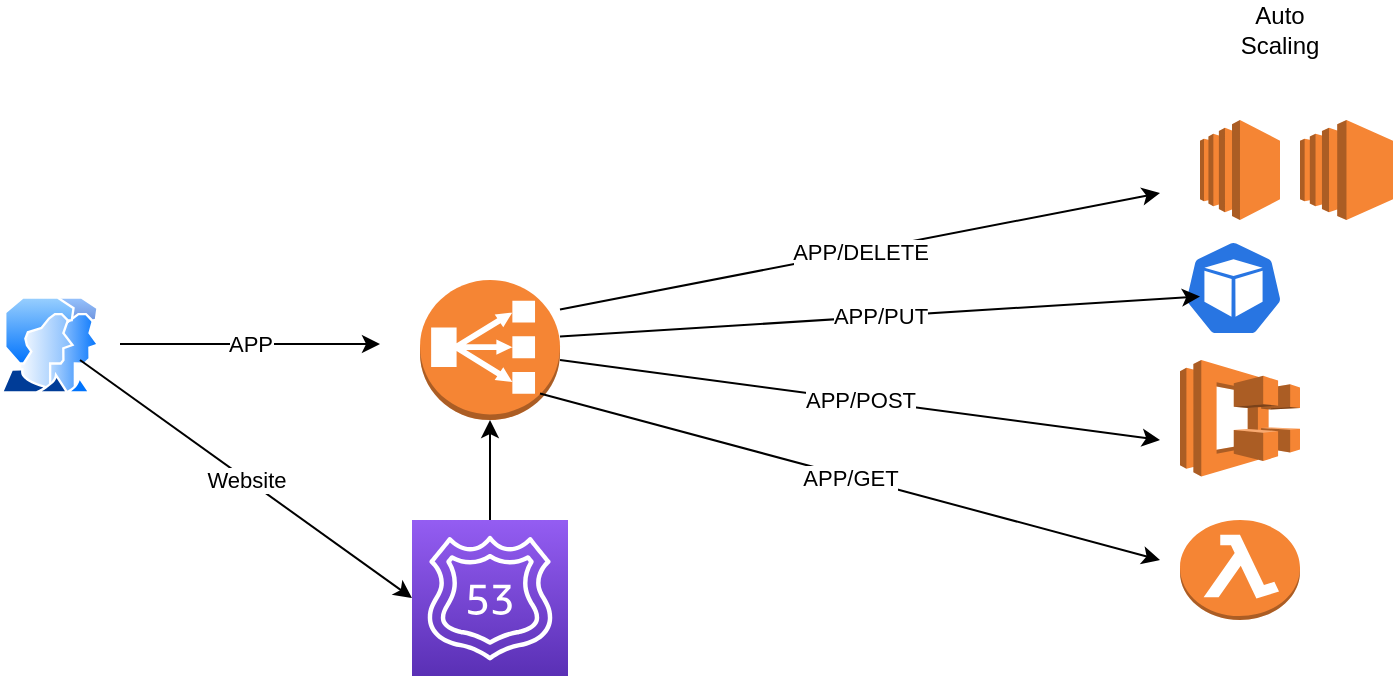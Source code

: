 <mxfile version="20.2.3" type="github">
  <diagram id="V6LxSPuGkYbUzcCR-6h-" name="Page-1">
    <mxGraphModel dx="946" dy="645" grid="1" gridSize="10" guides="1" tooltips="1" connect="1" arrows="1" fold="1" page="1" pageScale="1" pageWidth="850" pageHeight="1100" math="0" shadow="0">
      <root>
        <mxCell id="0" />
        <mxCell id="1" parent="0" />
        <mxCell id="ryJT62KqQmYXrAtAmDXM-1" value="" style="aspect=fixed;perimeter=ellipsePerimeter;html=1;align=center;shadow=0;dashed=0;spacingTop=3;image;image=img/lib/active_directory/user_accounts.svg;" vertex="1" parent="1">
          <mxGeometry x="50" y="348.25" width="50" height="48.5" as="geometry" />
        </mxCell>
        <mxCell id="ryJT62KqQmYXrAtAmDXM-2" value="" style="outlineConnect=0;dashed=0;verticalLabelPosition=bottom;verticalAlign=top;align=center;html=1;shape=mxgraph.aws3.classic_load_balancer;fillColor=#F58534;gradientColor=none;" vertex="1" parent="1">
          <mxGeometry x="260" y="340" width="70" height="70" as="geometry" />
        </mxCell>
        <mxCell id="ryJT62KqQmYXrAtAmDXM-3" value="" style="outlineConnect=0;dashed=0;verticalLabelPosition=bottom;verticalAlign=top;align=center;html=1;shape=mxgraph.aws3.ec2;fillColor=#F58534;gradientColor=none;" vertex="1" parent="1">
          <mxGeometry x="650" y="260" width="40" height="50" as="geometry" />
        </mxCell>
        <mxCell id="ryJT62KqQmYXrAtAmDXM-4" value="" style="outlineConnect=0;dashed=0;verticalLabelPosition=bottom;verticalAlign=top;align=center;html=1;shape=mxgraph.aws3.ecs;fillColor=#F58534;gradientColor=none;" vertex="1" parent="1">
          <mxGeometry x="640" y="380" width="60" height="58.25" as="geometry" />
        </mxCell>
        <mxCell id="ryJT62KqQmYXrAtAmDXM-5" value="" style="outlineConnect=0;dashed=0;verticalLabelPosition=bottom;verticalAlign=top;align=center;html=1;shape=mxgraph.aws3.lambda_function;fillColor=#F58534;gradientColor=none;" vertex="1" parent="1">
          <mxGeometry x="640" y="460" width="60" height="50" as="geometry" />
        </mxCell>
        <mxCell id="ryJT62KqQmYXrAtAmDXM-6" value="" style="sketch=0;html=1;dashed=0;whitespace=wrap;fillColor=#2875E2;strokeColor=#ffffff;points=[[0.005,0.63,0],[0.1,0.2,0],[0.9,0.2,0],[0.5,0,0],[0.995,0.63,0],[0.72,0.99,0],[0.5,1,0],[0.28,0.99,0]];shape=mxgraph.kubernetes.icon;prIcon=pod" vertex="1" parent="1">
          <mxGeometry x="641.75" y="320" width="50" height="48" as="geometry" />
        </mxCell>
        <mxCell id="ryJT62KqQmYXrAtAmDXM-9" value="" style="endArrow=classic;html=1;rounded=0;" edge="1" parent="1">
          <mxGeometry relative="1" as="geometry">
            <mxPoint x="330" y="368.25" as="sourcePoint" />
            <mxPoint x="650" y="348.25" as="targetPoint" />
          </mxGeometry>
        </mxCell>
        <mxCell id="ryJT62KqQmYXrAtAmDXM-10" value="APP/PUT" style="edgeLabel;resizable=0;html=1;align=center;verticalAlign=middle;" connectable="0" vertex="1" parent="ryJT62KqQmYXrAtAmDXM-9">
          <mxGeometry relative="1" as="geometry" />
        </mxCell>
        <mxCell id="ryJT62KqQmYXrAtAmDXM-11" value="" style="endArrow=classic;html=1;rounded=0;" edge="1" parent="1">
          <mxGeometry relative="1" as="geometry">
            <mxPoint x="320" y="396.75" as="sourcePoint" />
            <mxPoint x="630" y="480" as="targetPoint" />
          </mxGeometry>
        </mxCell>
        <mxCell id="ryJT62KqQmYXrAtAmDXM-12" value="APP/GET" style="edgeLabel;resizable=0;html=1;align=center;verticalAlign=middle;" connectable="0" vertex="1" parent="ryJT62KqQmYXrAtAmDXM-11">
          <mxGeometry relative="1" as="geometry" />
        </mxCell>
        <mxCell id="ryJT62KqQmYXrAtAmDXM-13" value="" style="endArrow=classic;html=1;rounded=0;" edge="1" parent="1">
          <mxGeometry relative="1" as="geometry">
            <mxPoint x="330" y="380" as="sourcePoint" />
            <mxPoint x="630" y="420" as="targetPoint" />
          </mxGeometry>
        </mxCell>
        <mxCell id="ryJT62KqQmYXrAtAmDXM-14" value="APP/POST" style="edgeLabel;resizable=0;html=1;align=center;verticalAlign=middle;" connectable="0" vertex="1" parent="ryJT62KqQmYXrAtAmDXM-13">
          <mxGeometry relative="1" as="geometry" />
        </mxCell>
        <mxCell id="ryJT62KqQmYXrAtAmDXM-15" value="" style="endArrow=classic;html=1;rounded=0;" edge="1" parent="1">
          <mxGeometry relative="1" as="geometry">
            <mxPoint x="330" y="354.75" as="sourcePoint" />
            <mxPoint x="630" y="296.5" as="targetPoint" />
          </mxGeometry>
        </mxCell>
        <mxCell id="ryJT62KqQmYXrAtAmDXM-16" value="APP/DELETE" style="edgeLabel;resizable=0;html=1;align=center;verticalAlign=middle;" connectable="0" vertex="1" parent="ryJT62KqQmYXrAtAmDXM-15">
          <mxGeometry relative="1" as="geometry" />
        </mxCell>
        <mxCell id="ryJT62KqQmYXrAtAmDXM-17" value="" style="outlineConnect=0;dashed=0;verticalLabelPosition=bottom;verticalAlign=top;align=center;html=1;shape=mxgraph.aws3.ec2;fillColor=#F58534;gradientColor=none;" vertex="1" parent="1">
          <mxGeometry x="700" y="260" width="46.5" height="50" as="geometry" />
        </mxCell>
        <mxCell id="ryJT62KqQmYXrAtAmDXM-18" value="" style="endArrow=classic;html=1;rounded=0;" edge="1" parent="1">
          <mxGeometry relative="1" as="geometry">
            <mxPoint x="110" y="372" as="sourcePoint" />
            <mxPoint x="240" y="372" as="targetPoint" />
          </mxGeometry>
        </mxCell>
        <mxCell id="ryJT62KqQmYXrAtAmDXM-19" value="APP" style="edgeLabel;resizable=0;html=1;align=center;verticalAlign=middle;" connectable="0" vertex="1" parent="ryJT62KqQmYXrAtAmDXM-18">
          <mxGeometry relative="1" as="geometry" />
        </mxCell>
        <mxCell id="ryJT62KqQmYXrAtAmDXM-20" value="Auto Scaling" style="text;html=1;strokeColor=none;fillColor=none;align=center;verticalAlign=middle;whiteSpace=wrap;rounded=0;" vertex="1" parent="1">
          <mxGeometry x="660" y="200" width="60" height="30" as="geometry" />
        </mxCell>
        <mxCell id="ryJT62KqQmYXrAtAmDXM-24" style="edgeStyle=orthogonalEdgeStyle;rounded=0;orthogonalLoop=1;jettySize=auto;html=1;entryX=0.5;entryY=1;entryDx=0;entryDy=0;entryPerimeter=0;" edge="1" parent="1" source="ryJT62KqQmYXrAtAmDXM-21" target="ryJT62KqQmYXrAtAmDXM-2">
          <mxGeometry relative="1" as="geometry" />
        </mxCell>
        <mxCell id="ryJT62KqQmYXrAtAmDXM-21" value="" style="sketch=0;points=[[0,0,0],[0.25,0,0],[0.5,0,0],[0.75,0,0],[1,0,0],[0,1,0],[0.25,1,0],[0.5,1,0],[0.75,1,0],[1,1,0],[0,0.25,0],[0,0.5,0],[0,0.75,0],[1,0.25,0],[1,0.5,0],[1,0.75,0]];outlineConnect=0;fontColor=#232F3E;gradientColor=#945DF2;gradientDirection=north;fillColor=#5A30B5;strokeColor=#ffffff;dashed=0;verticalLabelPosition=bottom;verticalAlign=top;align=center;html=1;fontSize=12;fontStyle=0;aspect=fixed;shape=mxgraph.aws4.resourceIcon;resIcon=mxgraph.aws4.route_53;" vertex="1" parent="1">
          <mxGeometry x="256" y="460" width="78" height="78" as="geometry" />
        </mxCell>
        <mxCell id="ryJT62KqQmYXrAtAmDXM-22" value="" style="endArrow=classic;html=1;rounded=0;entryX=0;entryY=0.5;entryDx=0;entryDy=0;entryPerimeter=0;" edge="1" parent="1" target="ryJT62KqQmYXrAtAmDXM-21">
          <mxGeometry relative="1" as="geometry">
            <mxPoint x="90" y="380" as="sourcePoint" />
            <mxPoint x="190" y="380" as="targetPoint" />
          </mxGeometry>
        </mxCell>
        <mxCell id="ryJT62KqQmYXrAtAmDXM-23" value="Website" style="edgeLabel;resizable=0;html=1;align=center;verticalAlign=middle;" connectable="0" vertex="1" parent="ryJT62KqQmYXrAtAmDXM-22">
          <mxGeometry relative="1" as="geometry" />
        </mxCell>
      </root>
    </mxGraphModel>
  </diagram>
</mxfile>
